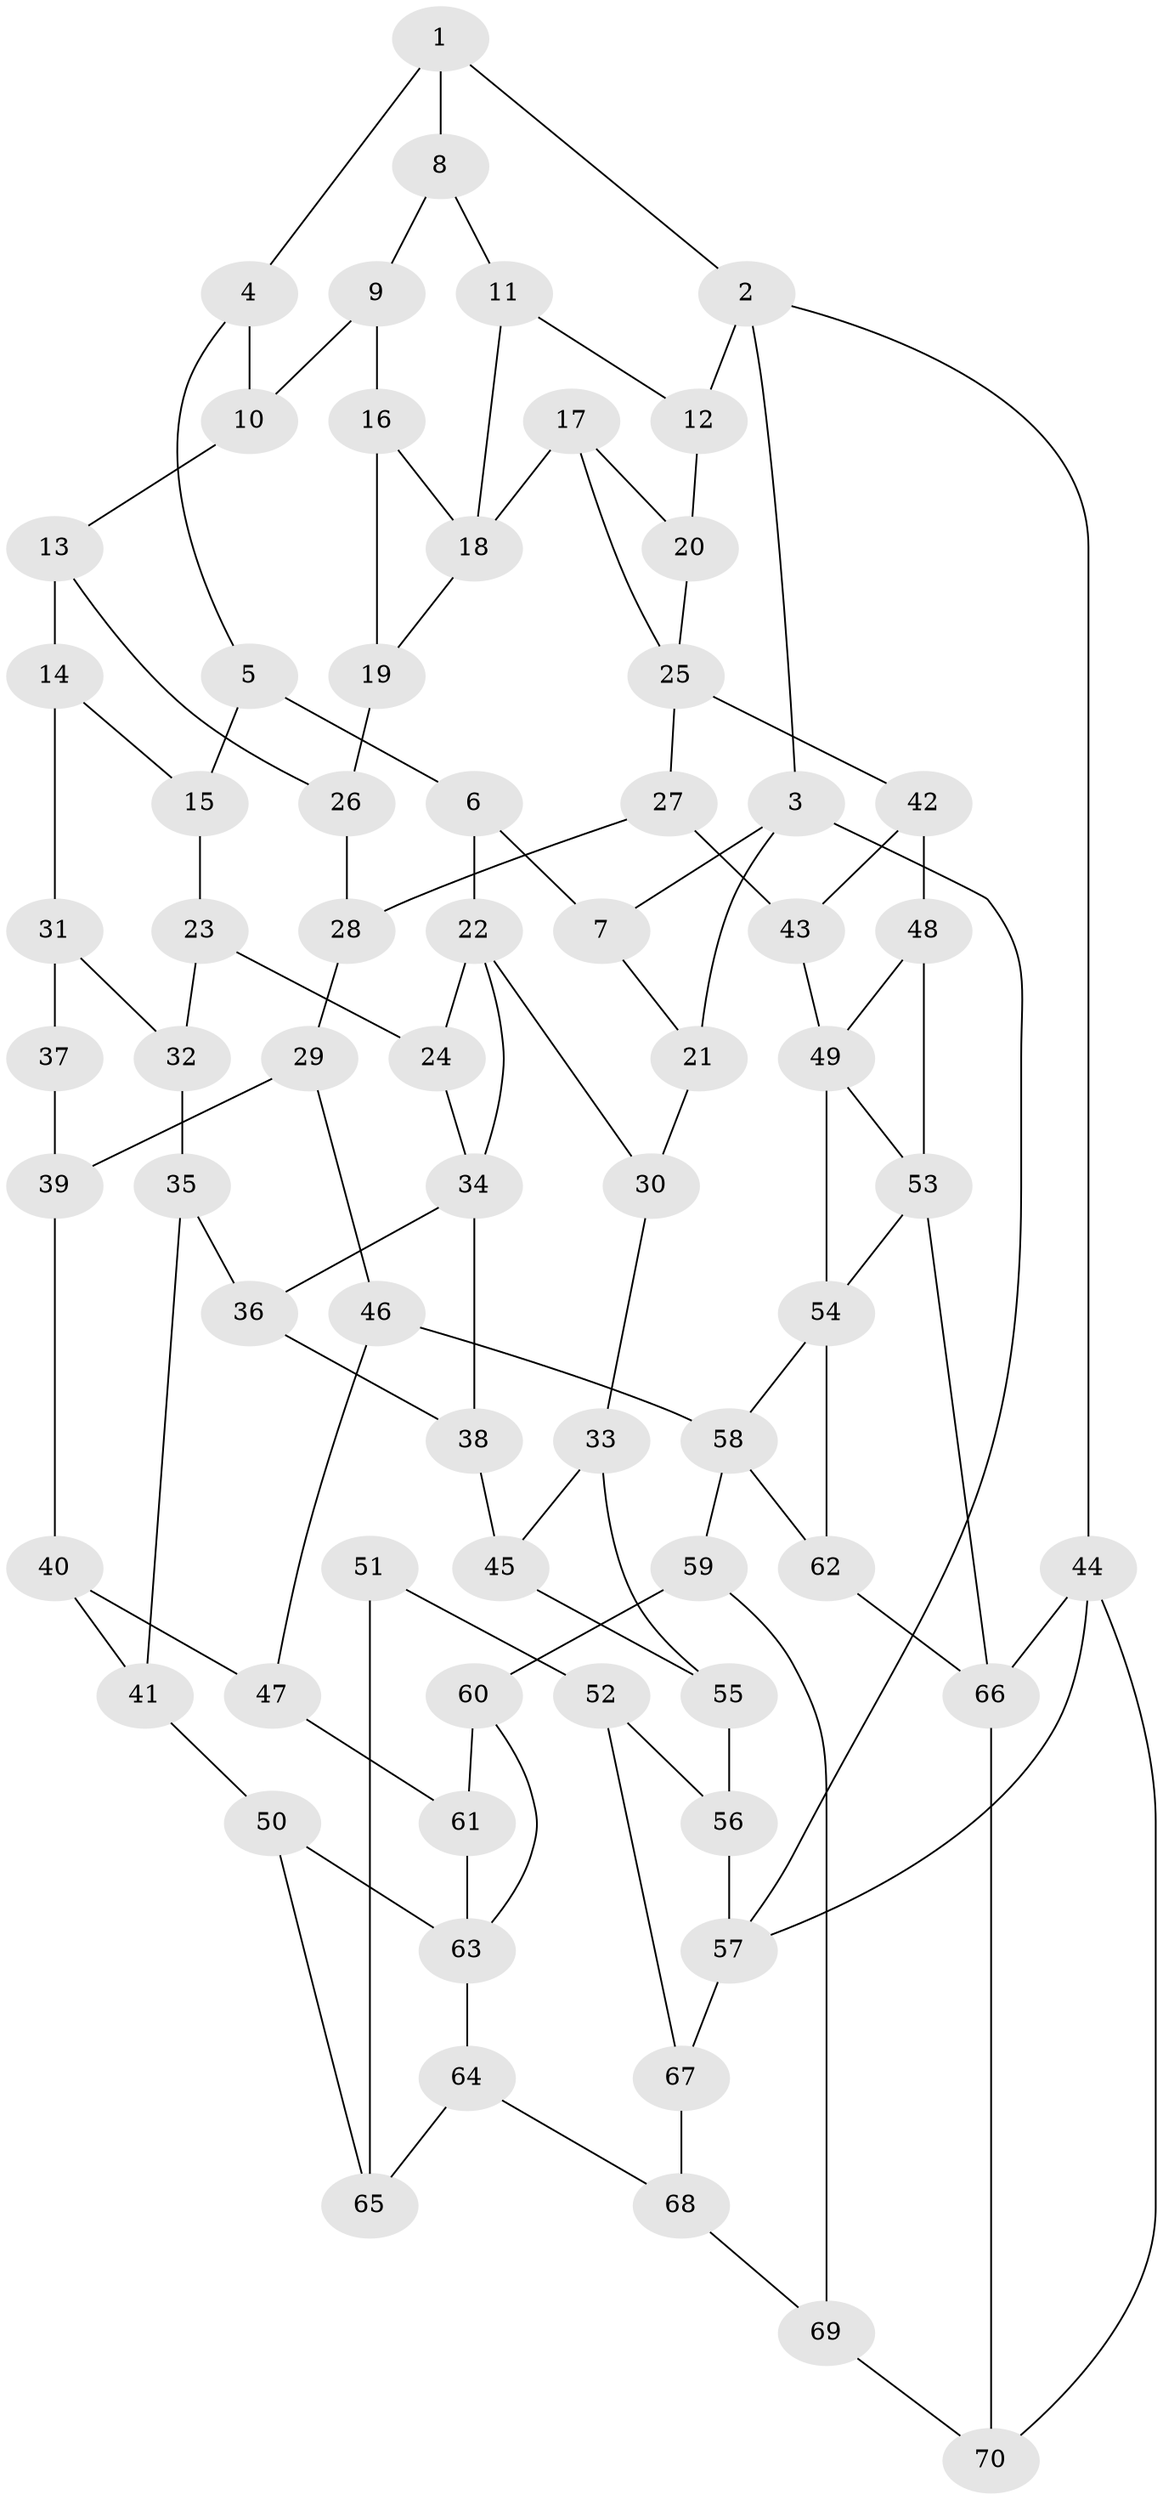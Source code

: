 // original degree distribution, {3: 0.02, 4: 0.28, 6: 0.26, 5: 0.44}
// Generated by graph-tools (version 1.1) at 2025/38/03/04/25 23:38:35]
// undirected, 70 vertices, 111 edges
graph export_dot {
  node [color=gray90,style=filled];
  1;
  2;
  3;
  4;
  5;
  6;
  7;
  8;
  9;
  10;
  11;
  12;
  13;
  14;
  15;
  16;
  17;
  18;
  19;
  20;
  21;
  22;
  23;
  24;
  25;
  26;
  27;
  28;
  29;
  30;
  31;
  32;
  33;
  34;
  35;
  36;
  37;
  38;
  39;
  40;
  41;
  42;
  43;
  44;
  45;
  46;
  47;
  48;
  49;
  50;
  51;
  52;
  53;
  54;
  55;
  56;
  57;
  58;
  59;
  60;
  61;
  62;
  63;
  64;
  65;
  66;
  67;
  68;
  69;
  70;
  1 -- 2 [weight=1.0];
  1 -- 4 [weight=1.0];
  1 -- 8 [weight=1.0];
  2 -- 3 [weight=1.0];
  2 -- 12 [weight=1.0];
  2 -- 44 [weight=1.0];
  3 -- 7 [weight=1.0];
  3 -- 21 [weight=1.0];
  3 -- 57 [weight=1.0];
  4 -- 5 [weight=1.0];
  4 -- 10 [weight=1.0];
  5 -- 6 [weight=1.0];
  5 -- 15 [weight=1.0];
  6 -- 7 [weight=1.0];
  6 -- 22 [weight=1.0];
  7 -- 21 [weight=1.0];
  8 -- 9 [weight=1.0];
  8 -- 11 [weight=1.0];
  9 -- 10 [weight=1.0];
  9 -- 16 [weight=1.0];
  10 -- 13 [weight=1.0];
  11 -- 12 [weight=1.0];
  11 -- 18 [weight=1.0];
  12 -- 20 [weight=2.0];
  13 -- 14 [weight=1.0];
  13 -- 26 [weight=1.0];
  14 -- 15 [weight=1.0];
  14 -- 31 [weight=1.0];
  15 -- 23 [weight=1.0];
  16 -- 18 [weight=1.0];
  16 -- 19 [weight=1.0];
  17 -- 18 [weight=1.0];
  17 -- 20 [weight=1.0];
  17 -- 25 [weight=1.0];
  18 -- 19 [weight=1.0];
  19 -- 26 [weight=2.0];
  20 -- 25 [weight=1.0];
  21 -- 30 [weight=2.0];
  22 -- 24 [weight=1.0];
  22 -- 30 [weight=1.0];
  22 -- 34 [weight=1.0];
  23 -- 24 [weight=1.0];
  23 -- 32 [weight=1.0];
  24 -- 34 [weight=1.0];
  25 -- 27 [weight=1.0];
  25 -- 42 [weight=1.0];
  26 -- 28 [weight=1.0];
  27 -- 28 [weight=1.0];
  27 -- 43 [weight=1.0];
  28 -- 29 [weight=1.0];
  29 -- 39 [weight=1.0];
  29 -- 46 [weight=1.0];
  30 -- 33 [weight=1.0];
  31 -- 32 [weight=1.0];
  31 -- 37 [weight=2.0];
  32 -- 35 [weight=1.0];
  33 -- 45 [weight=1.0];
  33 -- 55 [weight=1.0];
  34 -- 36 [weight=1.0];
  34 -- 38 [weight=1.0];
  35 -- 36 [weight=1.0];
  35 -- 41 [weight=1.0];
  36 -- 38 [weight=1.0];
  37 -- 39 [weight=2.0];
  38 -- 45 [weight=2.0];
  39 -- 40 [weight=1.0];
  40 -- 41 [weight=1.0];
  40 -- 47 [weight=1.0];
  41 -- 50 [weight=1.0];
  42 -- 43 [weight=1.0];
  42 -- 48 [weight=2.0];
  43 -- 49 [weight=1.0];
  44 -- 57 [weight=1.0];
  44 -- 66 [weight=1.0];
  44 -- 70 [weight=1.0];
  45 -- 55 [weight=1.0];
  46 -- 47 [weight=1.0];
  46 -- 58 [weight=1.0];
  47 -- 61 [weight=2.0];
  48 -- 49 [weight=1.0];
  48 -- 53 [weight=1.0];
  49 -- 53 [weight=1.0];
  49 -- 54 [weight=1.0];
  50 -- 63 [weight=1.0];
  50 -- 65 [weight=1.0];
  51 -- 52 [weight=1.0];
  51 -- 65 [weight=2.0];
  52 -- 56 [weight=1.0];
  52 -- 67 [weight=1.0];
  53 -- 54 [weight=1.0];
  53 -- 66 [weight=1.0];
  54 -- 58 [weight=1.0];
  54 -- 62 [weight=1.0];
  55 -- 56 [weight=2.0];
  56 -- 57 [weight=1.0];
  57 -- 67 [weight=1.0];
  58 -- 59 [weight=1.0];
  58 -- 62 [weight=1.0];
  59 -- 60 [weight=1.0];
  59 -- 69 [weight=1.0];
  60 -- 61 [weight=1.0];
  60 -- 63 [weight=1.0];
  61 -- 63 [weight=1.0];
  62 -- 66 [weight=1.0];
  63 -- 64 [weight=1.0];
  64 -- 65 [weight=1.0];
  64 -- 68 [weight=1.0];
  66 -- 70 [weight=1.0];
  67 -- 68 [weight=1.0];
  68 -- 69 [weight=1.0];
  69 -- 70 [weight=1.0];
}
